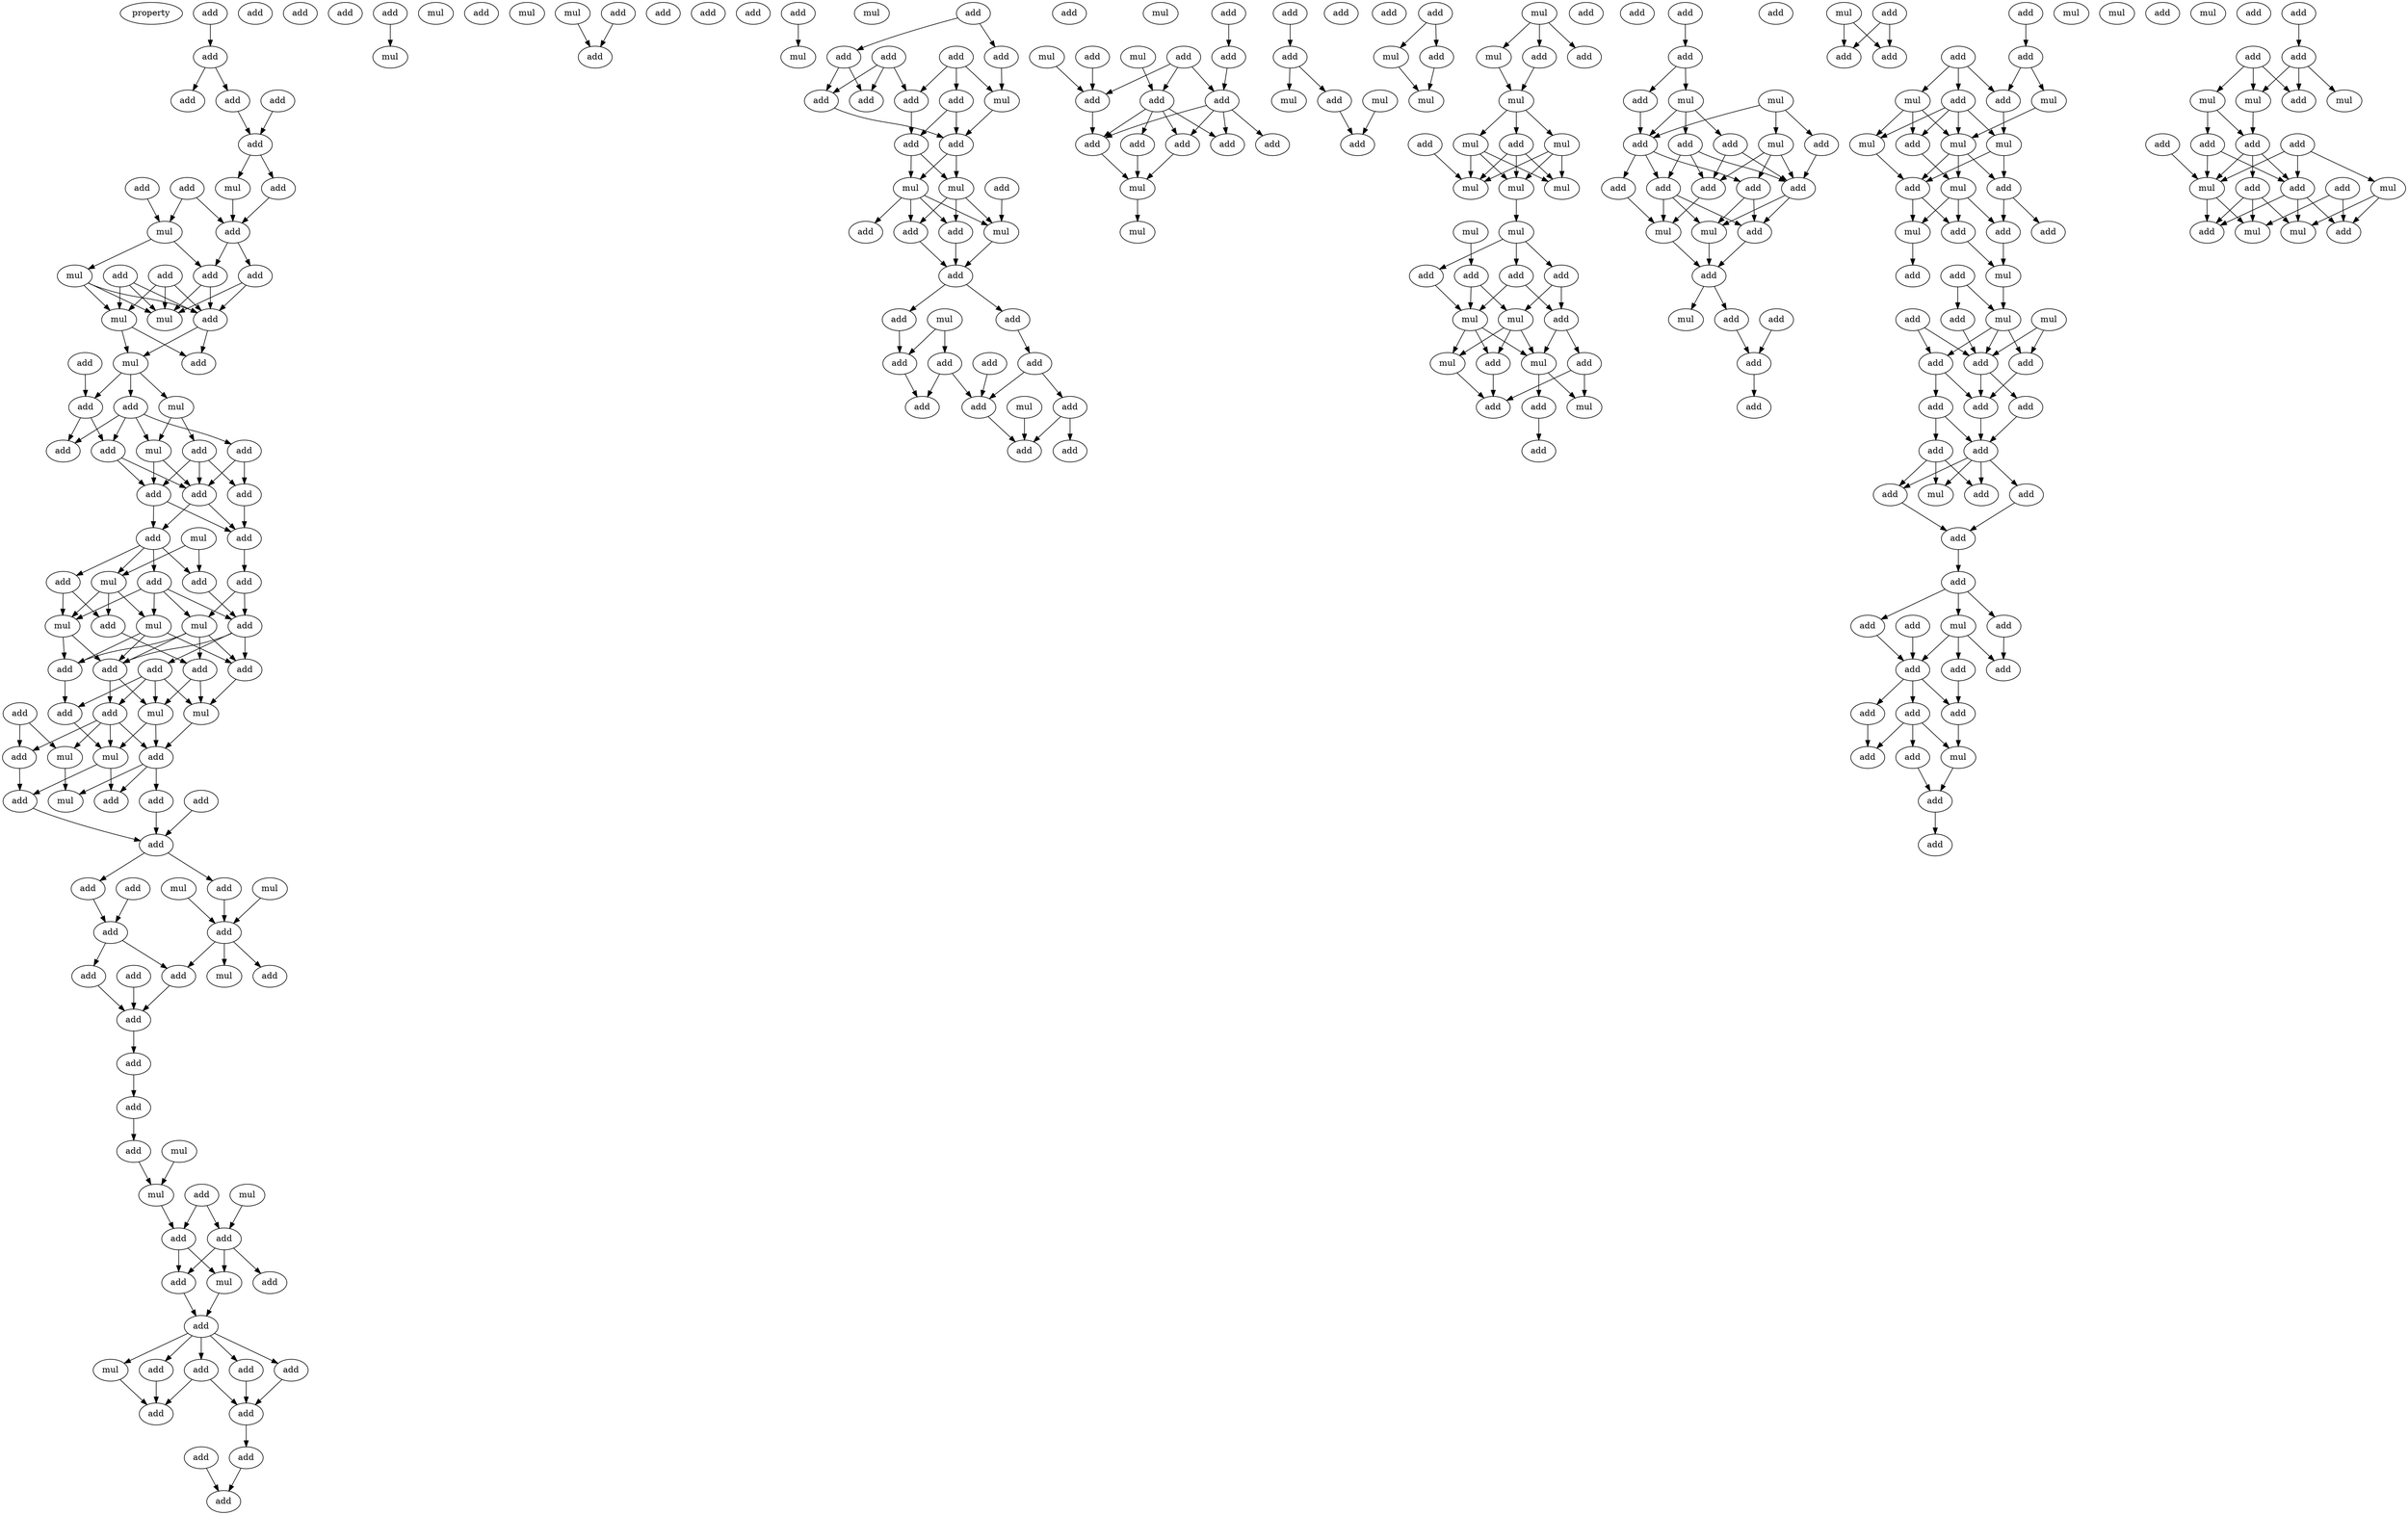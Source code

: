 digraph {
    node [fontcolor=black]
    property [mul=2,lf=1.6]
    0 [ label = add ];
    1 [ label = add ];
    2 [ label = add ];
    3 [ label = add ];
    4 [ label = add ];
    5 [ label = add ];
    6 [ label = add ];
    7 [ label = add ];
    8 [ label = mul ];
    9 [ label = add ];
    10 [ label = add ];
    11 [ label = mul ];
    12 [ label = add ];
    13 [ label = add ];
    14 [ label = add ];
    15 [ label = add ];
    16 [ label = mul ];
    17 [ label = add ];
    18 [ label = mul ];
    19 [ label = mul ];
    20 [ label = add ];
    21 [ label = add ];
    22 [ label = add ];
    23 [ label = mul ];
    24 [ label = add ];
    25 [ label = add ];
    26 [ label = mul ];
    27 [ label = add ];
    28 [ label = mul ];
    29 [ label = add ];
    30 [ label = add ];
    31 [ label = add ];
    32 [ label = add ];
    33 [ label = add ];
    34 [ label = add ];
    35 [ label = mul ];
    36 [ label = add ];
    37 [ label = add ];
    38 [ label = add ];
    39 [ label = add ];
    40 [ label = add ];
    41 [ label = mul ];
    42 [ label = add ];
    43 [ label = add ];
    44 [ label = mul ];
    45 [ label = mul ];
    46 [ label = mul ];
    47 [ label = add ];
    48 [ label = add ];
    49 [ label = add ];
    50 [ label = add ];
    51 [ label = add ];
    52 [ label = add ];
    53 [ label = add ];
    54 [ label = add ];
    55 [ label = mul ];
    56 [ label = mul ];
    57 [ label = add ];
    58 [ label = add ];
    59 [ label = mul ];
    60 [ label = add ];
    61 [ label = mul ];
    62 [ label = add ];
    63 [ label = add ];
    64 [ label = add ];
    65 [ label = add ];
    66 [ label = mul ];
    67 [ label = add ];
    68 [ label = mul ];
    69 [ label = add ];
    70 [ label = add ];
    71 [ label = mul ];
    72 [ label = add ];
    73 [ label = add ];
    74 [ label = add ];
    75 [ label = add ];
    76 [ label = add ];
    77 [ label = add ];
    78 [ label = add ];
    79 [ label = mul ];
    80 [ label = add ];
    81 [ label = add ];
    82 [ label = add ];
    83 [ label = add ];
    84 [ label = add ];
    85 [ label = add ];
    86 [ label = mul ];
    87 [ label = add ];
    88 [ label = mul ];
    89 [ label = mul ];
    90 [ label = mul ];
    91 [ label = mul ];
    92 [ label = add ];
    93 [ label = add ];
    94 [ label = add ];
    95 [ label = mul ];
    96 [ label = add ];
    97 [ label = add ];
    98 [ label = add ];
    99 [ label = add ];
    100 [ label = add ];
    101 [ label = add ];
    102 [ label = mul ];
    103 [ label = add ];
    104 [ label = add ];
    105 [ label = add ];
    106 [ label = add ];
    107 [ label = add ];
    108 [ label = mul ];
    109 [ label = add ];
    110 [ label = add ];
    111 [ label = mul ];
    112 [ label = add ];
    113 [ label = add ];
    114 [ label = add ];
    115 [ label = add ];
    116 [ label = add ];
    117 [ label = add ];
    118 [ label = mul ];
    119 [ label = mul ];
    120 [ label = add ];
    121 [ label = add ];
    122 [ label = add ];
    123 [ label = add ];
    124 [ label = add ];
    125 [ label = add ];
    126 [ label = add ];
    127 [ label = mul ];
    128 [ label = add ];
    129 [ label = add ];
    130 [ label = add ];
    131 [ label = add ];
    132 [ label = add ];
    133 [ label = mul ];
    134 [ label = mul ];
    135 [ label = add ];
    136 [ label = mul ];
    137 [ label = add ];
    138 [ label = add ];
    139 [ label = add ];
    140 [ label = add ];
    141 [ label = add ];
    142 [ label = add ];
    143 [ label = mul ];
    144 [ label = add ];
    145 [ label = add ];
    146 [ label = add ];
    147 [ label = add ];
    148 [ label = add ];
    149 [ label = add ];
    150 [ label = add ];
    151 [ label = mul ];
    152 [ label = mul ];
    153 [ label = add ];
    154 [ label = add ];
    155 [ label = add ];
    156 [ label = add ];
    157 [ label = mul ];
    158 [ label = add ];
    159 [ label = mul ];
    160 [ label = add ];
    161 [ label = add ];
    162 [ label = add ];
    163 [ label = add ];
    164 [ label = add ];
    165 [ label = add ];
    166 [ label = add ];
    167 [ label = add ];
    168 [ label = add ];
    169 [ label = mul ];
    170 [ label = add ];
    171 [ label = mul ];
    172 [ label = add ];
    173 [ label = mul ];
    174 [ label = mul ];
    175 [ label = add ];
    176 [ label = add ];
    177 [ label = add ];
    178 [ label = add ];
    179 [ label = add ];
    180 [ label = mul ];
    181 [ label = add ];
    182 [ label = mul ];
    183 [ label = mul ];
    184 [ label = add ];
    185 [ label = add ];
    186 [ label = add ];
    187 [ label = mul ];
    188 [ label = mul ];
    189 [ label = mul ];
    190 [ label = add ];
    191 [ label = add ];
    192 [ label = mul ];
    193 [ label = mul ];
    194 [ label = mul ];
    195 [ label = mul ];
    196 [ label = mul ];
    197 [ label = mul ];
    198 [ label = add ];
    199 [ label = add ];
    200 [ label = add ];
    201 [ label = add ];
    202 [ label = add ];
    203 [ label = mul ];
    204 [ label = mul ];
    205 [ label = add ];
    206 [ label = mul ];
    207 [ label = add ];
    208 [ label = add ];
    209 [ label = mul ];
    210 [ label = add ];
    211 [ label = mul ];
    212 [ label = add ];
    213 [ label = add ];
    214 [ label = add ];
    215 [ label = add ];
    216 [ label = mul ];
    217 [ label = add ];
    218 [ label = mul ];
    219 [ label = add ];
    220 [ label = add ];
    221 [ label = add ];
    222 [ label = add ];
    223 [ label = mul ];
    224 [ label = add ];
    225 [ label = add ];
    226 [ label = add ];
    227 [ label = add ];
    228 [ label = add ];
    229 [ label = mul ];
    230 [ label = mul ];
    231 [ label = add ];
    232 [ label = add ];
    233 [ label = add ];
    234 [ label = mul ];
    235 [ label = add ];
    236 [ label = add ];
    237 [ label = mul ];
    238 [ label = add ];
    239 [ label = add ];
    240 [ label = add ];
    241 [ label = add ];
    242 [ label = add ];
    243 [ label = add ];
    244 [ label = add ];
    245 [ label = add ];
    246 [ label = mul ];
    247 [ label = add ];
    248 [ label = mul ];
    249 [ label = add ];
    250 [ label = mul ];
    251 [ label = mul ];
    252 [ label = add ];
    253 [ label = mul ];
    254 [ label = add ];
    255 [ label = add ];
    256 [ label = mul ];
    257 [ label = add ];
    258 [ label = add ];
    259 [ label = mul ];
    260 [ label = add ];
    261 [ label = add ];
    262 [ label = mul ];
    263 [ label = add ];
    264 [ label = mul ];
    265 [ label = add ];
    266 [ label = add ];
    267 [ label = mul ];
    268 [ label = add ];
    269 [ label = add ];
    270 [ label = add ];
    271 [ label = mul ];
    272 [ label = add ];
    273 [ label = add ];
    274 [ label = add ];
    275 [ label = add ];
    276 [ label = add ];
    277 [ label = mul ];
    278 [ label = add ];
    279 [ label = mul ];
    280 [ label = add ];
    281 [ label = add ];
    282 [ label = add ];
    283 [ label = add ];
    284 [ label = add ];
    285 [ label = add ];
    286 [ label = mul ];
    287 [ label = add ];
    288 [ label = add ];
    289 [ label = add ];
    290 [ label = mul ];
    291 [ label = add ];
    292 [ label = add ];
    293 [ label = add ];
    294 [ label = add ];
    295 [ label = add ];
    296 [ label = add ];
    297 [ label = mul ];
    298 [ label = add ];
    299 [ label = add ];
    300 [ label = add ];
    301 [ label = add ];
    302 [ label = add ];
    303 [ label = add ];
    304 [ label = add ];
    305 [ label = add ];
    306 [ label = mul ];
    307 [ label = mul ];
    308 [ label = mul ];
    309 [ label = add ];
    310 [ label = add ];
    311 [ label = add ];
    312 [ label = add ];
    313 [ label = mul ];
    314 [ label = add ];
    315 [ label = add ];
    316 [ label = mul ];
    317 [ label = add ];
    318 [ label = mul ];
    319 [ label = add ];
    320 [ label = add ];
    321 [ label = mul ];
    0 -> 1 [ name = 0 ];
    1 -> 2 [ name = 1 ];
    1 -> 4 [ name = 2 ];
    4 -> 6 [ name = 3 ];
    5 -> 6 [ name = 4 ];
    6 -> 8 [ name = 5 ];
    6 -> 10 [ name = 6 ];
    7 -> 11 [ name = 7 ];
    8 -> 12 [ name = 8 ];
    9 -> 11 [ name = 9 ];
    9 -> 12 [ name = 10 ];
    10 -> 12 [ name = 11 ];
    11 -> 14 [ name = 12 ];
    11 -> 16 [ name = 13 ];
    12 -> 14 [ name = 14 ];
    12 -> 15 [ name = 15 ];
    13 -> 18 [ name = 16 ];
    13 -> 19 [ name = 17 ];
    13 -> 20 [ name = 18 ];
    14 -> 18 [ name = 19 ];
    14 -> 20 [ name = 20 ];
    15 -> 18 [ name = 21 ];
    15 -> 20 [ name = 22 ];
    16 -> 18 [ name = 23 ];
    16 -> 19 [ name = 24 ];
    16 -> 20 [ name = 25 ];
    17 -> 18 [ name = 26 ];
    17 -> 19 [ name = 27 ];
    17 -> 20 [ name = 28 ];
    19 -> 21 [ name = 29 ];
    19 -> 23 [ name = 30 ];
    20 -> 21 [ name = 31 ];
    20 -> 23 [ name = 32 ];
    22 -> 25 [ name = 33 ];
    23 -> 24 [ name = 34 ];
    23 -> 25 [ name = 35 ];
    23 -> 26 [ name = 36 ];
    24 -> 27 [ name = 37 ];
    24 -> 28 [ name = 38 ];
    24 -> 29 [ name = 39 ];
    24 -> 30 [ name = 40 ];
    25 -> 27 [ name = 41 ];
    25 -> 30 [ name = 42 ];
    26 -> 28 [ name = 43 ];
    26 -> 31 [ name = 44 ];
    27 -> 33 [ name = 45 ];
    27 -> 34 [ name = 46 ];
    28 -> 33 [ name = 47 ];
    28 -> 34 [ name = 48 ];
    29 -> 32 [ name = 49 ];
    29 -> 34 [ name = 50 ];
    31 -> 32 [ name = 51 ];
    31 -> 33 [ name = 52 ];
    31 -> 34 [ name = 53 ];
    32 -> 37 [ name = 54 ];
    33 -> 36 [ name = 55 ];
    33 -> 37 [ name = 56 ];
    34 -> 36 [ name = 57 ];
    34 -> 37 [ name = 58 ];
    35 -> 38 [ name = 59 ];
    35 -> 41 [ name = 60 ];
    36 -> 38 [ name = 61 ];
    36 -> 39 [ name = 62 ];
    36 -> 41 [ name = 63 ];
    36 -> 42 [ name = 64 ];
    37 -> 40 [ name = 65 ];
    38 -> 43 [ name = 66 ];
    39 -> 43 [ name = 67 ];
    39 -> 44 [ name = 68 ];
    39 -> 45 [ name = 69 ];
    39 -> 46 [ name = 70 ];
    40 -> 43 [ name = 71 ];
    40 -> 45 [ name = 72 ];
    41 -> 44 [ name = 73 ];
    41 -> 46 [ name = 74 ];
    41 -> 47 [ name = 75 ];
    42 -> 44 [ name = 76 ];
    42 -> 47 [ name = 77 ];
    43 -> 49 [ name = 78 ];
    43 -> 51 [ name = 79 ];
    43 -> 52 [ name = 80 ];
    44 -> 48 [ name = 81 ];
    44 -> 49 [ name = 82 ];
    45 -> 48 [ name = 83 ];
    45 -> 49 [ name = 84 ];
    45 -> 50 [ name = 85 ];
    45 -> 52 [ name = 86 ];
    46 -> 48 [ name = 87 ];
    46 -> 49 [ name = 88 ];
    46 -> 52 [ name = 89 ];
    47 -> 50 [ name = 90 ];
    48 -> 57 [ name = 91 ];
    49 -> 54 [ name = 92 ];
    49 -> 55 [ name = 93 ];
    50 -> 55 [ name = 94 ];
    50 -> 56 [ name = 95 ];
    51 -> 54 [ name = 96 ];
    51 -> 55 [ name = 97 ];
    51 -> 56 [ name = 98 ];
    51 -> 57 [ name = 99 ];
    52 -> 56 [ name = 100 ];
    53 -> 59 [ name = 101 ];
    53 -> 60 [ name = 102 ];
    54 -> 58 [ name = 103 ];
    54 -> 59 [ name = 104 ];
    54 -> 60 [ name = 105 ];
    54 -> 61 [ name = 106 ];
    55 -> 58 [ name = 107 ];
    55 -> 61 [ name = 108 ];
    56 -> 58 [ name = 109 ];
    57 -> 61 [ name = 110 ];
    58 -> 62 [ name = 111 ];
    58 -> 63 [ name = 112 ];
    58 -> 66 [ name = 113 ];
    59 -> 66 [ name = 114 ];
    60 -> 65 [ name = 115 ];
    61 -> 63 [ name = 116 ];
    61 -> 65 [ name = 117 ];
    62 -> 67 [ name = 118 ];
    64 -> 67 [ name = 119 ];
    65 -> 67 [ name = 120 ];
    67 -> 69 [ name = 121 ];
    67 -> 72 [ name = 122 ];
    68 -> 74 [ name = 123 ];
    69 -> 74 [ name = 124 ];
    70 -> 73 [ name = 125 ];
    71 -> 74 [ name = 126 ];
    72 -> 73 [ name = 127 ];
    73 -> 75 [ name = 128 ];
    73 -> 78 [ name = 129 ];
    74 -> 75 [ name = 130 ];
    74 -> 76 [ name = 131 ];
    74 -> 79 [ name = 132 ];
    75 -> 80 [ name = 133 ];
    77 -> 80 [ name = 134 ];
    78 -> 80 [ name = 135 ];
    80 -> 83 [ name = 136 ];
    83 -> 84 [ name = 137 ];
    84 -> 85 [ name = 138 ];
    85 -> 91 [ name = 139 ];
    86 -> 91 [ name = 140 ];
    87 -> 89 [ name = 141 ];
    90 -> 94 [ name = 142 ];
    91 -> 93 [ name = 143 ];
    92 -> 93 [ name = 144 ];
    92 -> 94 [ name = 145 ];
    93 -> 95 [ name = 146 ];
    93 -> 98 [ name = 147 ];
    94 -> 95 [ name = 148 ];
    94 -> 97 [ name = 149 ];
    94 -> 98 [ name = 150 ];
    95 -> 99 [ name = 151 ];
    98 -> 99 [ name = 152 ];
    99 -> 100 [ name = 153 ];
    99 -> 101 [ name = 154 ];
    99 -> 102 [ name = 155 ];
    99 -> 103 [ name = 156 ];
    99 -> 104 [ name = 157 ];
    100 -> 105 [ name = 158 ];
    101 -> 106 [ name = 159 ];
    102 -> 105 [ name = 160 ];
    103 -> 106 [ name = 161 ];
    104 -> 105 [ name = 162 ];
    104 -> 106 [ name = 163 ];
    106 -> 109 [ name = 164 ];
    107 -> 110 [ name = 165 ];
    109 -> 110 [ name = 166 ];
    111 -> 114 [ name = 167 ];
    112 -> 114 [ name = 168 ];
    117 -> 119 [ name = 169 ];
    120 -> 123 [ name = 170 ];
    120 -> 124 [ name = 171 ];
    121 -> 125 [ name = 172 ];
    121 -> 126 [ name = 173 ];
    121 -> 129 [ name = 174 ];
    122 -> 126 [ name = 175 ];
    122 -> 127 [ name = 176 ];
    122 -> 128 [ name = 177 ];
    123 -> 125 [ name = 178 ];
    123 -> 129 [ name = 179 ];
    124 -> 127 [ name = 180 ];
    126 -> 130 [ name = 181 ];
    127 -> 131 [ name = 182 ];
    128 -> 130 [ name = 183 ];
    128 -> 131 [ name = 184 ];
    129 -> 131 [ name = 185 ];
    130 -> 133 [ name = 186 ];
    130 -> 134 [ name = 187 ];
    131 -> 133 [ name = 188 ];
    131 -> 134 [ name = 189 ];
    132 -> 136 [ name = 190 ];
    133 -> 135 [ name = 191 ];
    133 -> 136 [ name = 192 ];
    133 -> 138 [ name = 193 ];
    134 -> 135 [ name = 194 ];
    134 -> 136 [ name = 195 ];
    134 -> 137 [ name = 196 ];
    134 -> 138 [ name = 197 ];
    135 -> 140 [ name = 198 ];
    136 -> 140 [ name = 199 ];
    138 -> 140 [ name = 200 ];
    140 -> 141 [ name = 201 ];
    140 -> 142 [ name = 202 ];
    141 -> 144 [ name = 203 ];
    142 -> 146 [ name = 204 ];
    143 -> 145 [ name = 205 ];
    143 -> 146 [ name = 206 ];
    144 -> 148 [ name = 207 ];
    144 -> 149 [ name = 208 ];
    145 -> 148 [ name = 209 ];
    145 -> 150 [ name = 210 ];
    146 -> 150 [ name = 211 ];
    147 -> 148 [ name = 212 ];
    148 -> 154 [ name = 213 ];
    149 -> 153 [ name = 214 ];
    149 -> 154 [ name = 215 ];
    152 -> 154 [ name = 216 ];
    155 -> 158 [ name = 217 ];
    156 -> 161 [ name = 218 ];
    156 -> 162 [ name = 219 ];
    156 -> 163 [ name = 220 ];
    157 -> 163 [ name = 221 ];
    158 -> 161 [ name = 222 ];
    159 -> 162 [ name = 223 ];
    160 -> 162 [ name = 224 ];
    161 -> 164 [ name = 225 ];
    161 -> 165 [ name = 226 ];
    161 -> 167 [ name = 227 ];
    161 -> 168 [ name = 228 ];
    162 -> 165 [ name = 229 ];
    163 -> 164 [ name = 230 ];
    163 -> 165 [ name = 231 ];
    163 -> 166 [ name = 232 ];
    163 -> 167 [ name = 233 ];
    164 -> 169 [ name = 234 ];
    165 -> 169 [ name = 235 ];
    166 -> 169 [ name = 236 ];
    169 -> 171 [ name = 237 ];
    170 -> 172 [ name = 238 ];
    172 -> 174 [ name = 239 ];
    172 -> 176 [ name = 240 ];
    173 -> 177 [ name = 241 ];
    176 -> 177 [ name = 242 ];
    179 -> 180 [ name = 243 ];
    179 -> 181 [ name = 244 ];
    180 -> 182 [ name = 245 ];
    181 -> 182 [ name = 246 ];
    183 -> 184 [ name = 247 ];
    183 -> 186 [ name = 248 ];
    183 -> 187 [ name = 249 ];
    184 -> 188 [ name = 250 ];
    187 -> 188 [ name = 251 ];
    188 -> 189 [ name = 252 ];
    188 -> 190 [ name = 253 ];
    188 -> 192 [ name = 254 ];
    189 -> 193 [ name = 255 ];
    189 -> 194 [ name = 256 ];
    189 -> 195 [ name = 257 ];
    190 -> 193 [ name = 258 ];
    190 -> 194 [ name = 259 ];
    190 -> 195 [ name = 260 ];
    191 -> 193 [ name = 261 ];
    192 -> 193 [ name = 262 ];
    192 -> 194 [ name = 263 ];
    192 -> 195 [ name = 264 ];
    194 -> 197 [ name = 265 ];
    196 -> 198 [ name = 266 ];
    197 -> 200 [ name = 267 ];
    197 -> 201 [ name = 268 ];
    197 -> 202 [ name = 269 ];
    198 -> 203 [ name = 270 ];
    198 -> 204 [ name = 271 ];
    200 -> 204 [ name = 272 ];
    201 -> 203 [ name = 273 ];
    201 -> 205 [ name = 274 ];
    202 -> 204 [ name = 275 ];
    202 -> 205 [ name = 276 ];
    203 -> 206 [ name = 277 ];
    203 -> 207 [ name = 278 ];
    203 -> 209 [ name = 279 ];
    204 -> 206 [ name = 280 ];
    204 -> 207 [ name = 281 ];
    204 -> 209 [ name = 282 ];
    205 -> 206 [ name = 283 ];
    205 -> 208 [ name = 284 ];
    206 -> 210 [ name = 285 ];
    206 -> 211 [ name = 286 ];
    207 -> 212 [ name = 287 ];
    208 -> 211 [ name = 288 ];
    208 -> 212 [ name = 289 ];
    209 -> 212 [ name = 290 ];
    210 -> 213 [ name = 291 ];
    214 -> 215 [ name = 292 ];
    215 -> 216 [ name = 293 ];
    215 -> 217 [ name = 294 ];
    216 -> 219 [ name = 295 ];
    216 -> 220 [ name = 296 ];
    216 -> 222 [ name = 297 ];
    217 -> 222 [ name = 298 ];
    218 -> 221 [ name = 299 ];
    218 -> 222 [ name = 300 ];
    218 -> 223 [ name = 301 ];
    219 -> 227 [ name = 302 ];
    219 -> 228 [ name = 303 ];
    220 -> 226 [ name = 304 ];
    220 -> 227 [ name = 305 ];
    220 -> 228 [ name = 306 ];
    221 -> 227 [ name = 307 ];
    222 -> 224 [ name = 308 ];
    222 -> 225 [ name = 309 ];
    222 -> 226 [ name = 310 ];
    223 -> 225 [ name = 311 ];
    223 -> 227 [ name = 312 ];
    223 -> 228 [ name = 313 ];
    224 -> 230 [ name = 314 ];
    225 -> 229 [ name = 315 ];
    225 -> 231 [ name = 316 ];
    226 -> 229 [ name = 317 ];
    226 -> 230 [ name = 318 ];
    226 -> 231 [ name = 319 ];
    227 -> 229 [ name = 320 ];
    227 -> 231 [ name = 321 ];
    228 -> 230 [ name = 322 ];
    229 -> 233 [ name = 323 ];
    230 -> 233 [ name = 324 ];
    231 -> 233 [ name = 325 ];
    233 -> 234 [ name = 326 ];
    233 -> 235 [ name = 327 ];
    235 -> 239 [ name = 328 ];
    236 -> 239 [ name = 329 ];
    237 -> 240 [ name = 330 ];
    237 -> 241 [ name = 331 ];
    238 -> 240 [ name = 332 ];
    238 -> 241 [ name = 333 ];
    239 -> 242 [ name = 334 ];
    243 -> 245 [ name = 335 ];
    244 -> 247 [ name = 336 ];
    244 -> 248 [ name = 337 ];
    244 -> 249 [ name = 338 ];
    245 -> 246 [ name = 339 ];
    245 -> 249 [ name = 340 ];
    246 -> 253 [ name = 341 ];
    247 -> 250 [ name = 342 ];
    247 -> 251 [ name = 343 ];
    247 -> 252 [ name = 344 ];
    247 -> 253 [ name = 345 ];
    248 -> 250 [ name = 346 ];
    248 -> 252 [ name = 347 ];
    248 -> 253 [ name = 348 ];
    249 -> 251 [ name = 349 ];
    250 -> 254 [ name = 350 ];
    251 -> 254 [ name = 351 ];
    251 -> 255 [ name = 352 ];
    252 -> 256 [ name = 353 ];
    253 -> 254 [ name = 354 ];
    253 -> 255 [ name = 355 ];
    253 -> 256 [ name = 356 ];
    254 -> 259 [ name = 357 ];
    254 -> 260 [ name = 358 ];
    255 -> 257 [ name = 359 ];
    255 -> 258 [ name = 360 ];
    256 -> 257 [ name = 361 ];
    256 -> 259 [ name = 362 ];
    256 -> 260 [ name = 363 ];
    257 -> 262 [ name = 364 ];
    259 -> 263 [ name = 365 ];
    260 -> 262 [ name = 366 ];
    261 -> 264 [ name = 367 ];
    261 -> 265 [ name = 368 ];
    262 -> 264 [ name = 369 ];
    264 -> 268 [ name = 370 ];
    264 -> 269 [ name = 371 ];
    264 -> 270 [ name = 372 ];
    265 -> 270 [ name = 373 ];
    266 -> 269 [ name = 374 ];
    266 -> 270 [ name = 375 ];
    267 -> 268 [ name = 376 ];
    267 -> 270 [ name = 377 ];
    268 -> 274 [ name = 378 ];
    269 -> 273 [ name = 379 ];
    269 -> 274 [ name = 380 ];
    270 -> 272 [ name = 381 ];
    270 -> 274 [ name = 382 ];
    272 -> 276 [ name = 383 ];
    273 -> 275 [ name = 384 ];
    273 -> 276 [ name = 385 ];
    274 -> 276 [ name = 386 ];
    275 -> 278 [ name = 387 ];
    275 -> 279 [ name = 388 ];
    275 -> 280 [ name = 389 ];
    276 -> 278 [ name = 390 ];
    276 -> 279 [ name = 391 ];
    276 -> 280 [ name = 392 ];
    276 -> 281 [ name = 393 ];
    278 -> 283 [ name = 394 ];
    281 -> 283 [ name = 395 ];
    283 -> 284 [ name = 396 ];
    284 -> 286 [ name = 397 ];
    284 -> 287 [ name = 398 ];
    284 -> 288 [ name = 399 ];
    285 -> 292 [ name = 400 ];
    286 -> 289 [ name = 401 ];
    286 -> 291 [ name = 402 ];
    286 -> 292 [ name = 403 ];
    287 -> 292 [ name = 404 ];
    288 -> 291 [ name = 405 ];
    289 -> 295 [ name = 406 ];
    292 -> 293 [ name = 407 ];
    292 -> 294 [ name = 408 ];
    292 -> 295 [ name = 409 ];
    293 -> 296 [ name = 410 ];
    293 -> 297 [ name = 411 ];
    293 -> 298 [ name = 412 ];
    294 -> 298 [ name = 413 ];
    295 -> 297 [ name = 414 ];
    296 -> 299 [ name = 415 ];
    297 -> 299 [ name = 416 ];
    299 -> 301 [ name = 417 ];
    302 -> 304 [ name = 418 ];
    303 -> 305 [ name = 419 ];
    303 -> 306 [ name = 420 ];
    303 -> 308 [ name = 421 ];
    304 -> 305 [ name = 422 ];
    304 -> 307 [ name = 423 ];
    304 -> 308 [ name = 424 ];
    306 -> 310 [ name = 425 ];
    306 -> 311 [ name = 426 ];
    308 -> 310 [ name = 427 ];
    309 -> 313 [ name = 428 ];
    309 -> 314 [ name = 429 ];
    309 -> 316 [ name = 430 ];
    310 -> 313 [ name = 431 ];
    310 -> 314 [ name = 432 ];
    310 -> 315 [ name = 433 ];
    311 -> 313 [ name = 434 ];
    311 -> 314 [ name = 435 ];
    312 -> 313 [ name = 436 ];
    313 -> 319 [ name = 437 ];
    313 -> 321 [ name = 438 ];
    314 -> 318 [ name = 439 ];
    314 -> 319 [ name = 440 ];
    314 -> 320 [ name = 441 ];
    315 -> 318 [ name = 442 ];
    315 -> 319 [ name = 443 ];
    315 -> 321 [ name = 444 ];
    316 -> 318 [ name = 445 ];
    316 -> 320 [ name = 446 ];
    317 -> 320 [ name = 447 ];
    317 -> 321 [ name = 448 ];
}

